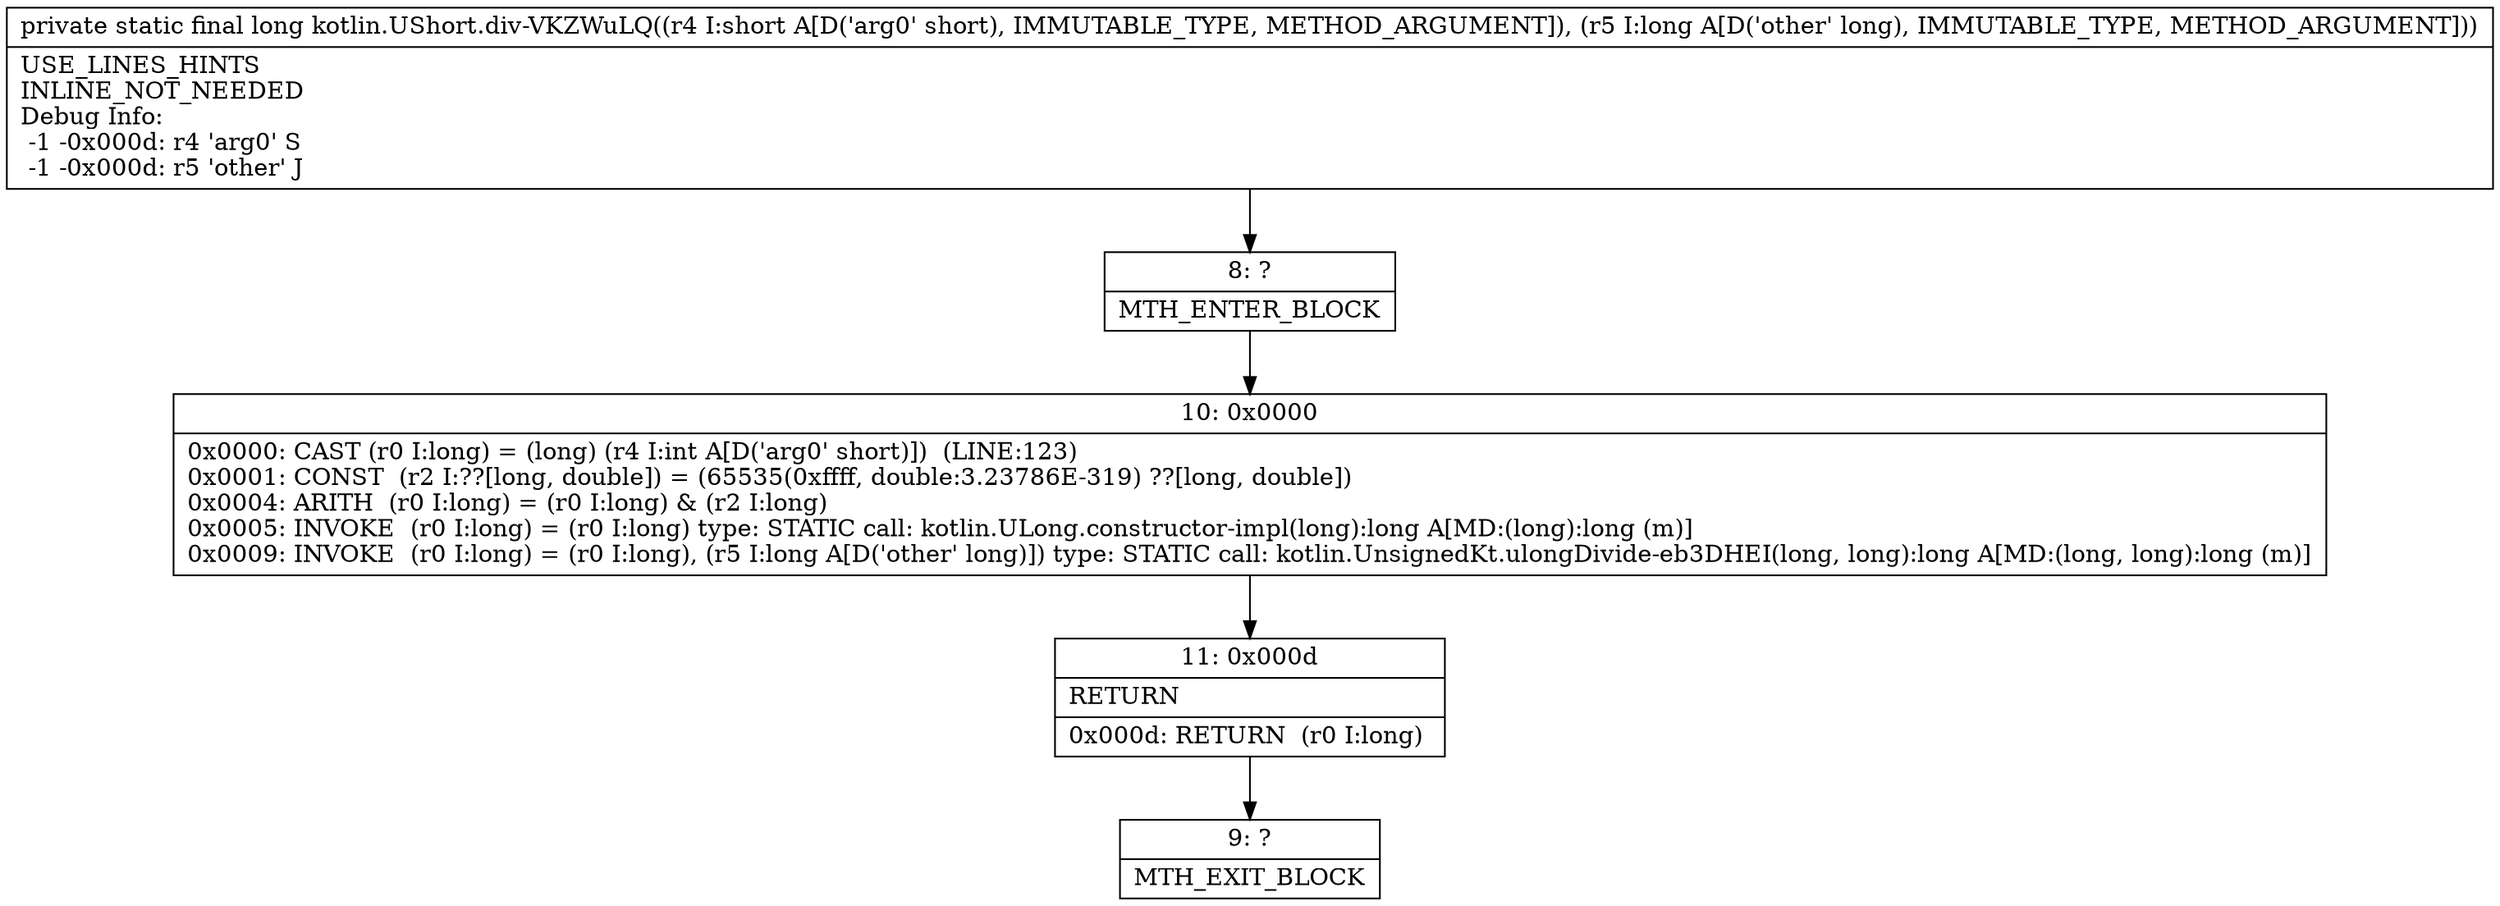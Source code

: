 digraph "CFG forkotlin.UShort.div\-VKZWuLQ(SJ)J" {
Node_8 [shape=record,label="{8\:\ ?|MTH_ENTER_BLOCK\l}"];
Node_10 [shape=record,label="{10\:\ 0x0000|0x0000: CAST (r0 I:long) = (long) (r4 I:int A[D('arg0' short)])  (LINE:123)\l0x0001: CONST  (r2 I:??[long, double]) = (65535(0xffff, double:3.23786E\-319) ??[long, double]) \l0x0004: ARITH  (r0 I:long) = (r0 I:long) & (r2 I:long) \l0x0005: INVOKE  (r0 I:long) = (r0 I:long) type: STATIC call: kotlin.ULong.constructor\-impl(long):long A[MD:(long):long (m)]\l0x0009: INVOKE  (r0 I:long) = (r0 I:long), (r5 I:long A[D('other' long)]) type: STATIC call: kotlin.UnsignedKt.ulongDivide\-eb3DHEI(long, long):long A[MD:(long, long):long (m)]\l}"];
Node_11 [shape=record,label="{11\:\ 0x000d|RETURN\l|0x000d: RETURN  (r0 I:long) \l}"];
Node_9 [shape=record,label="{9\:\ ?|MTH_EXIT_BLOCK\l}"];
MethodNode[shape=record,label="{private static final long kotlin.UShort.div\-VKZWuLQ((r4 I:short A[D('arg0' short), IMMUTABLE_TYPE, METHOD_ARGUMENT]), (r5 I:long A[D('other' long), IMMUTABLE_TYPE, METHOD_ARGUMENT]))  | USE_LINES_HINTS\lINLINE_NOT_NEEDED\lDebug Info:\l  \-1 \-0x000d: r4 'arg0' S\l  \-1 \-0x000d: r5 'other' J\l}"];
MethodNode -> Node_8;Node_8 -> Node_10;
Node_10 -> Node_11;
Node_11 -> Node_9;
}

